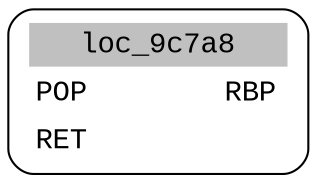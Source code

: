 digraph asm_graph {
1941 [
shape="Mrecord" fontname="Courier New"label =<<table border="0" cellborder="0" cellpadding="3"><tr><td align="center" colspan="2" bgcolor="grey">loc_9c7a8</td></tr><tr><td align="left">POP        RBP</td></tr><tr><td align="left">RET        </td></tr></table>> ];
}